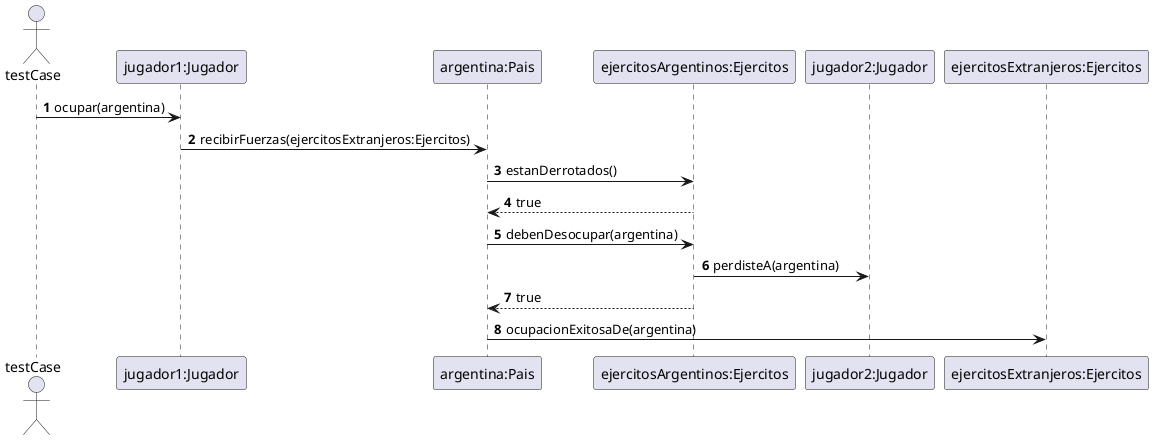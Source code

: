 @startuml

Actor testCase

autonumber
"testCase" -> "jugador1:Jugador": ocupar(argentina)
"jugador1:Jugador" -> "argentina:Pais": recibirFuerzas(ejercitosExtranjeros:Ejercitos)
"argentina:Pais" -> "ejercitosArgentinos:Ejercitos": estanDerrotados()
return true
"argentina:Pais" -> "ejercitosArgentinos:Ejercitos": debenDesocupar(argentina)
"ejercitosArgentinos:Ejercitos" -> "jugador2:Jugador": perdisteA(argentina)
"ejercitosArgentinos:Ejercitos" --> "argentina:Pais": true

"argentina:Pais" -> "ejercitosExtranjeros:Ejercitos": ocupacionExitosaDe(argentina)



@enduml